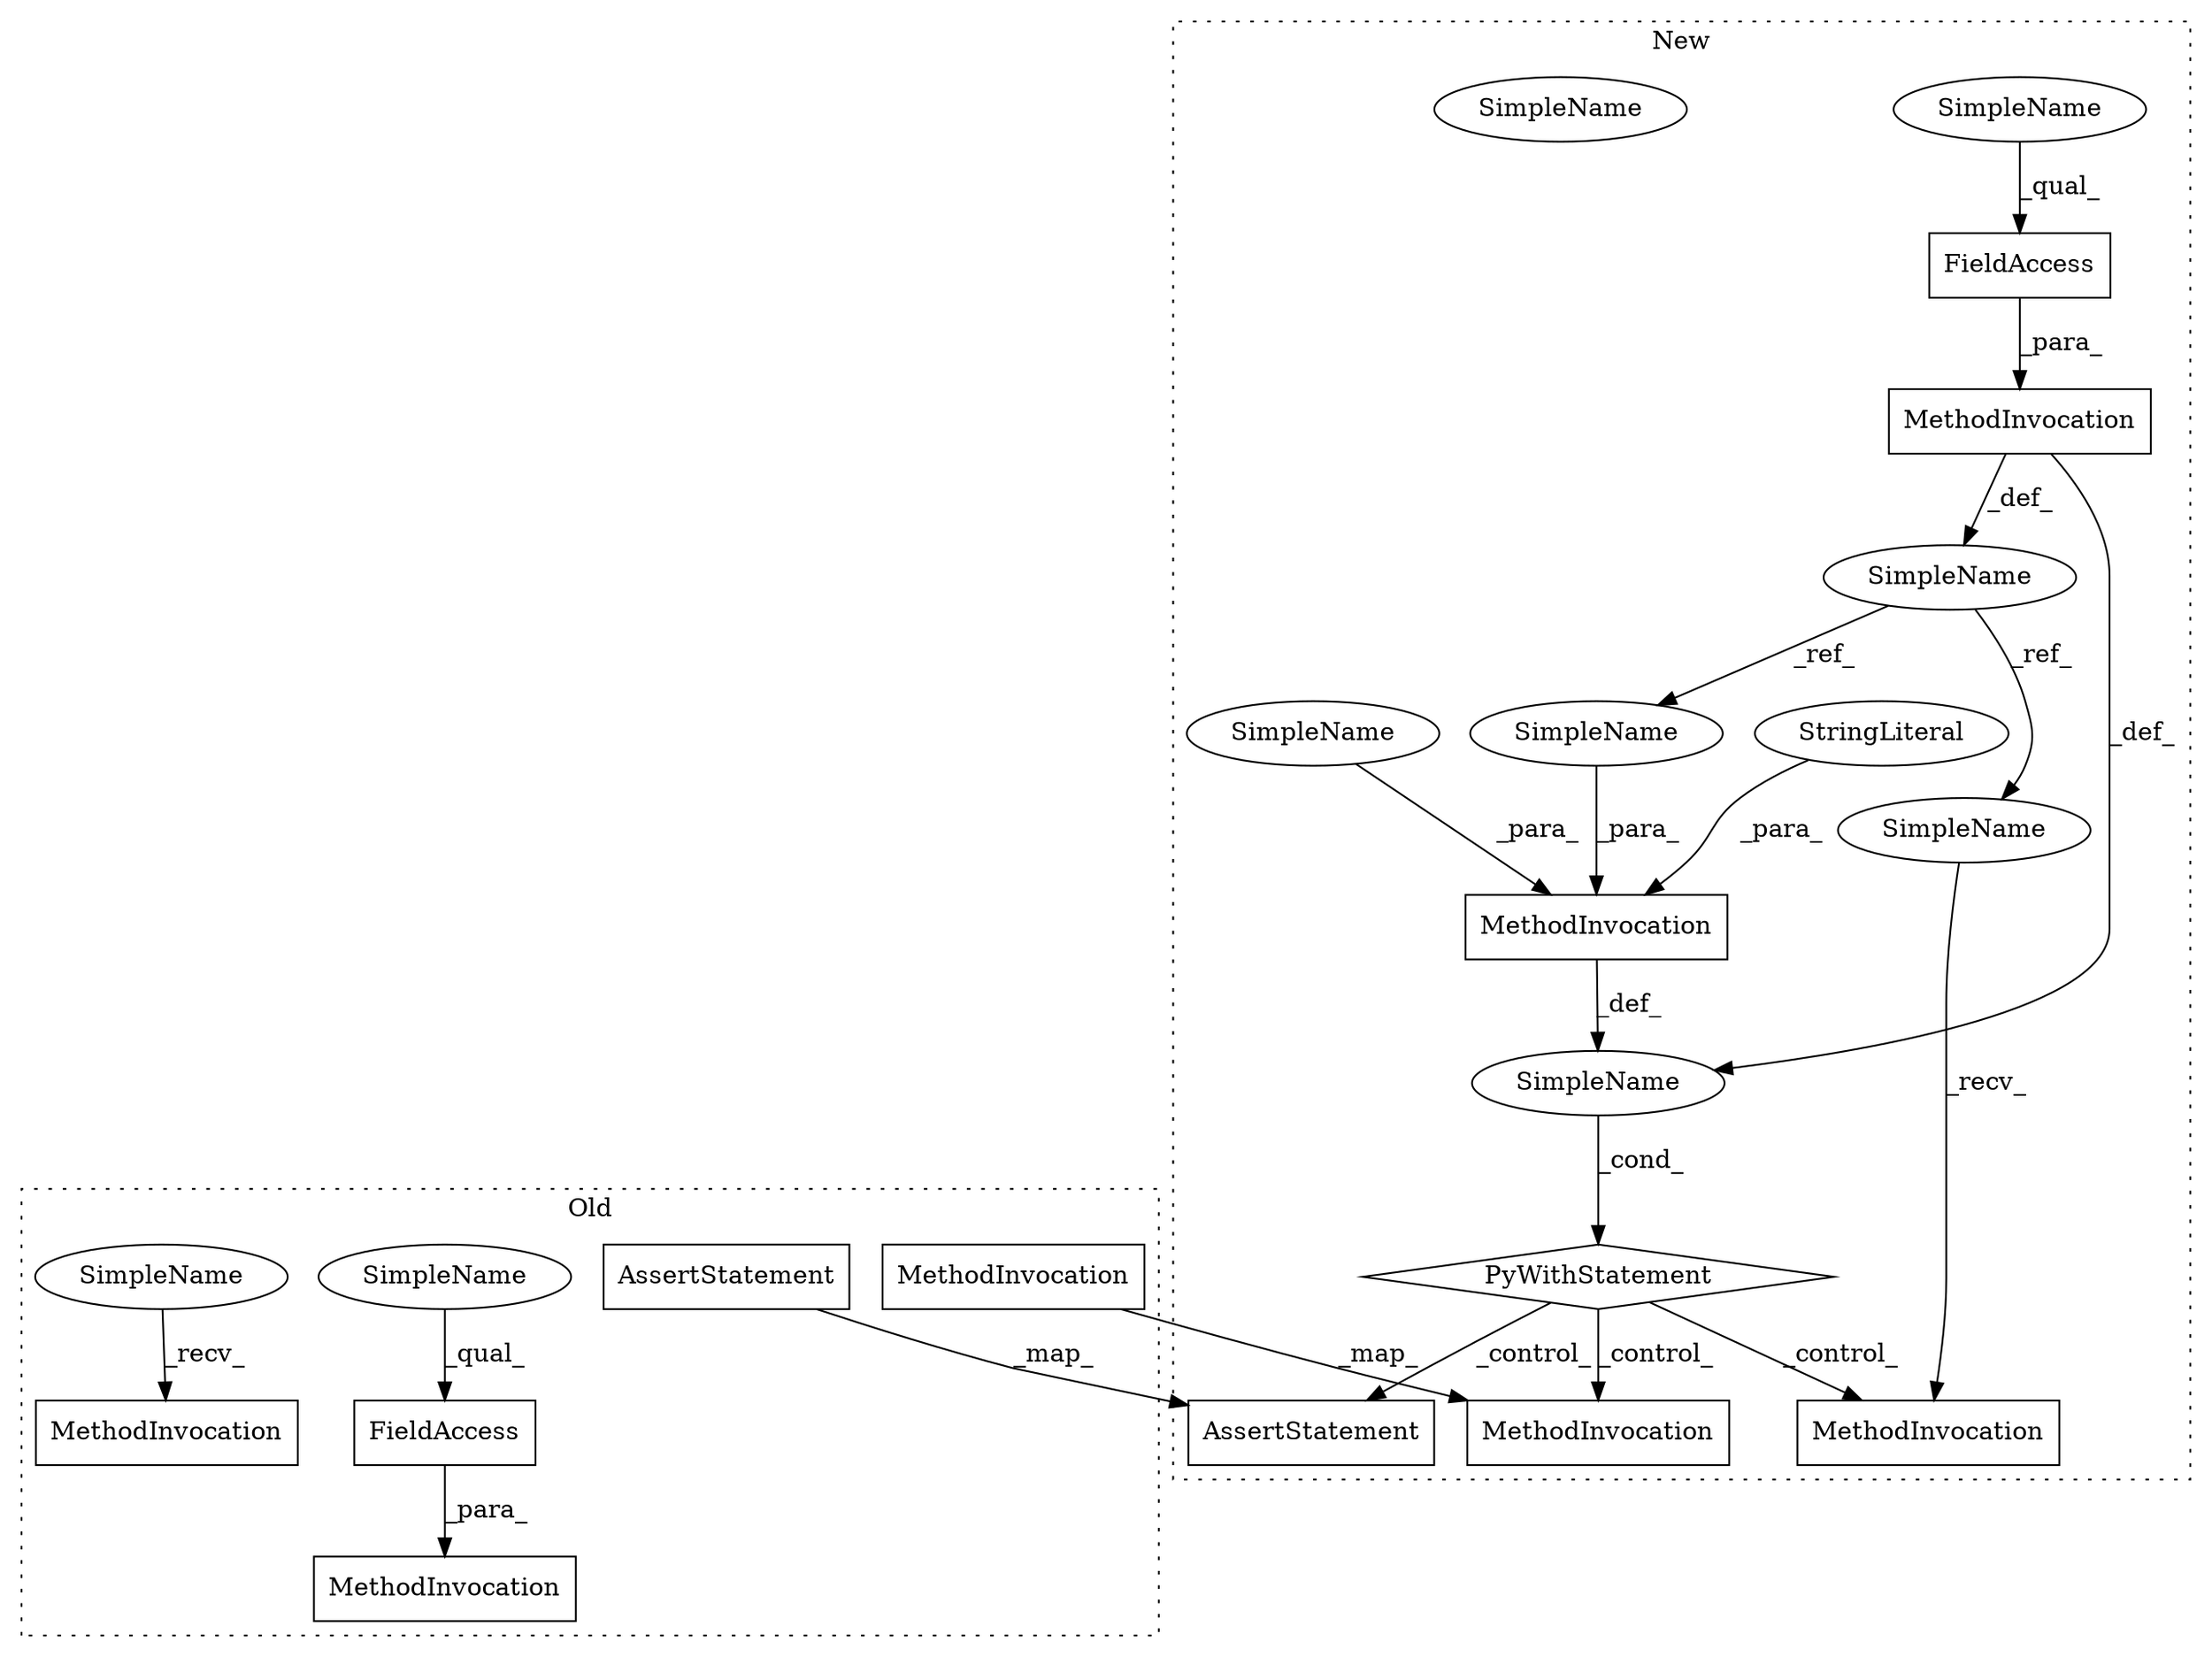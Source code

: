 digraph G {
subgraph cluster0 {
2 [label="AssertStatement" a="6" s="5368" l="7" shape="box"];
4 [label="FieldAccess" a="22" s="5320" l="10" shape="box"];
7 [label="MethodInvocation" a="32" s="5307,5330" l="13,1" shape="box"];
9 [label="MethodInvocation" a="32" s="5345" l="17" shape="box"];
10 [label="MethodInvocation" a="32" s="5295" l="6" shape="box"];
16 [label="SimpleName" a="42" s="5320" l="7" shape="ellipse"];
17 [label="SimpleName" a="42" s="5287" l="7" shape="ellipse"];
label = "Old";
style="dotted";
}
subgraph cluster1 {
1 [label="AssertStatement" a="6" s="5909" l="7" shape="box"];
3 [label="FieldAccess" a="22" s="5432" l="20" shape="box"];
5 [label="MethodInvocation" a="32" s="5412,5452" l="20,1" shape="box"];
6 [label="MethodInvocation" a="32" s="5469,5518" l="12,1" shape="box"];
8 [label="MethodInvocation" a="32" s="5884" l="17" shape="box"];
11 [label="MethodInvocation" a="32" s="5853" l="15" shape="box"];
12 [label="SimpleName" a="42" s="5838" l="14" shape="ellipse"];
13 [label="SimpleName" a="42" s="5432" l="7" shape="ellipse"];
14 [label="SimpleName" a="42" s="5397" l="14" shape="ellipse"];
15 [label="SimpleName" a="42" s="5481" l="7" shape="ellipse"];
18 [label="SimpleName" a="42" s="5432" l="7" shape="ellipse"];
19 [label="SimpleName" a="42" s="" l="" shape="ellipse"];
20 [label="SimpleName" a="42" s="5504" l="14" shape="ellipse"];
21 [label="StringLiteral" a="45" s="5489" l="14" shape="ellipse"];
22 [label="PyWithStatement" a="104" s="5459,5519" l="10,2" shape="diamond"];
label = "New";
style="dotted";
}
2 -> 1 [label="_map_"];
3 -> 5 [label="_para_"];
4 -> 7 [label="_para_"];
5 -> 14 [label="_def_"];
5 -> 19 [label="_def_"];
6 -> 19 [label="_def_"];
9 -> 8 [label="_map_"];
12 -> 11 [label="_recv_"];
13 -> 3 [label="_qual_"];
14 -> 20 [label="_ref_"];
14 -> 12 [label="_ref_"];
15 -> 6 [label="_para_"];
16 -> 4 [label="_qual_"];
17 -> 10 [label="_recv_"];
19 -> 22 [label="_cond_"];
20 -> 6 [label="_para_"];
21 -> 6 [label="_para_"];
22 -> 1 [label="_control_"];
22 -> 11 [label="_control_"];
22 -> 8 [label="_control_"];
}
